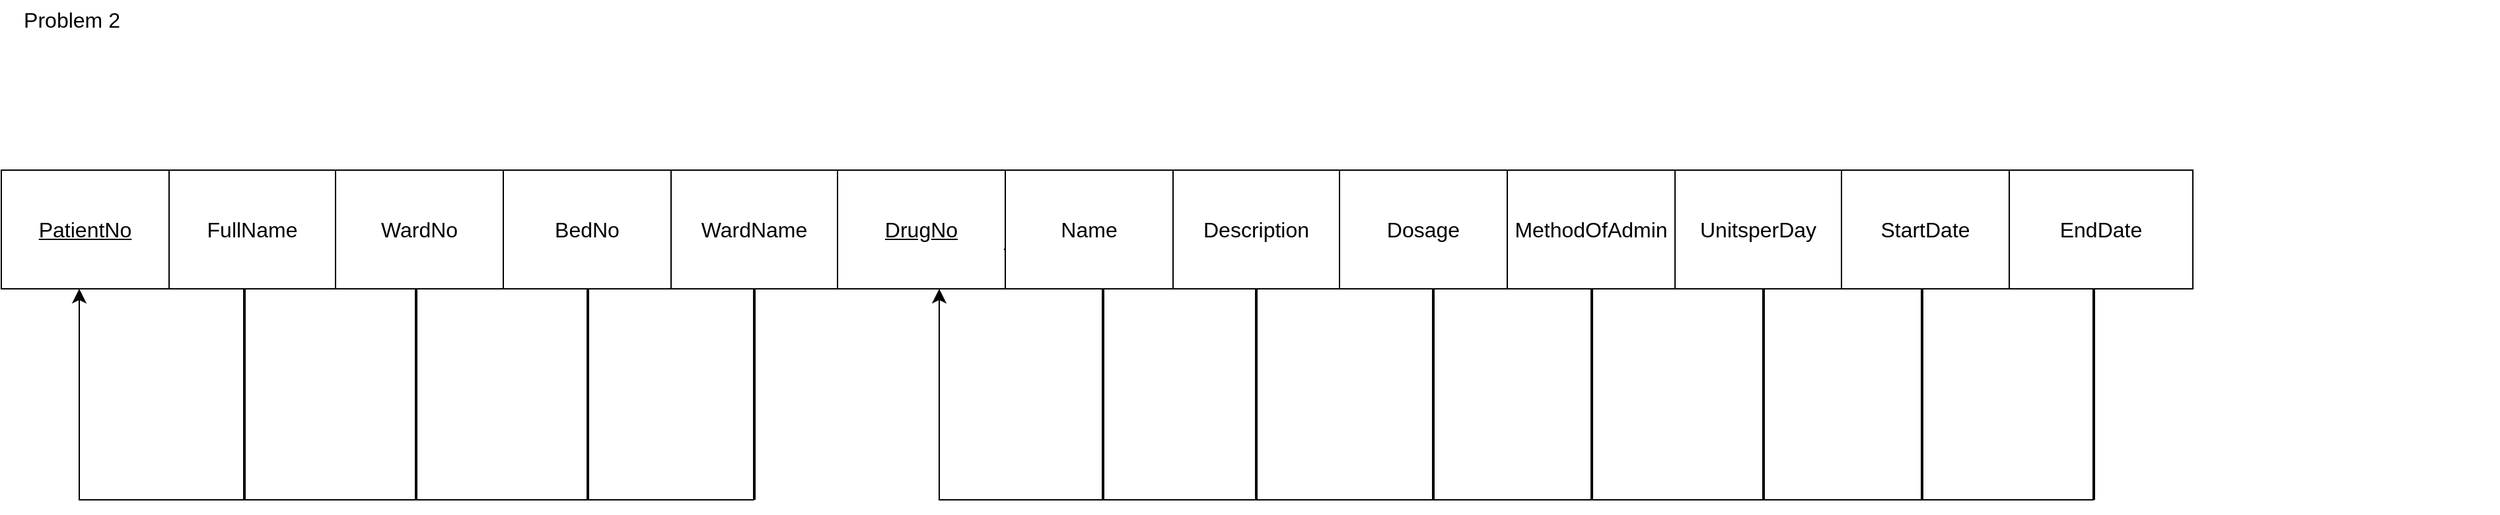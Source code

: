 <mxfile version="24.5.2" type="github">
  <diagram id="R2lEEEUBdFMjLlhIrx00" name="Page-1">
    <mxGraphModel dx="1797" dy="1092" grid="1" gridSize="10" guides="1" tooltips="1" connect="1" arrows="1" fold="1" page="1" pageScale="1" pageWidth="850" pageHeight="1100" math="0" shadow="0" extFonts="Permanent Marker^https://fonts.googleapis.com/css?family=Permanent+Marker">
      <root>
        <mxCell id="0" />
        <mxCell id="1" parent="0" />
        <mxCell id="DNINL0P4rUj6YcQH25lX-1" value="" style="shape=table;startSize=0;container=1;collapsible=0;childLayout=tableLayout;fontSize=16;" vertex="1" parent="1">
          <mxGeometry x="121" y="170" width="380" height="90" as="geometry" />
        </mxCell>
        <mxCell id="DNINL0P4rUj6YcQH25lX-2" value="" style="shape=tableRow;horizontal=0;startSize=0;swimlaneHead=0;swimlaneBody=0;strokeColor=inherit;top=0;left=0;bottom=0;right=0;collapsible=0;dropTarget=0;fillColor=none;points=[[0,0.5],[1,0.5]];portConstraint=eastwest;fontSize=16;" vertex="1" parent="DNINL0P4rUj6YcQH25lX-1">
          <mxGeometry width="380" height="90" as="geometry" />
        </mxCell>
        <mxCell id="DNINL0P4rUj6YcQH25lX-3" value="&lt;u&gt;PatientNo&lt;/u&gt;" style="shape=partialRectangle;html=1;whiteSpace=wrap;connectable=0;strokeColor=inherit;overflow=hidden;fillColor=none;top=0;left=0;bottom=0;right=0;pointerEvents=1;fontSize=16;" vertex="1" parent="DNINL0P4rUj6YcQH25lX-2">
          <mxGeometry width="127" height="90" as="geometry">
            <mxRectangle width="127" height="90" as="alternateBounds" />
          </mxGeometry>
        </mxCell>
        <mxCell id="DNINL0P4rUj6YcQH25lX-4" value="FullName" style="shape=partialRectangle;html=1;whiteSpace=wrap;connectable=0;strokeColor=inherit;overflow=hidden;fillColor=none;top=0;left=0;bottom=0;right=0;pointerEvents=1;fontSize=16;" vertex="1" parent="DNINL0P4rUj6YcQH25lX-2">
          <mxGeometry x="127" width="126" height="90" as="geometry">
            <mxRectangle width="126" height="90" as="alternateBounds" />
          </mxGeometry>
        </mxCell>
        <mxCell id="DNINL0P4rUj6YcQH25lX-5" value="WardNo" style="shape=partialRectangle;html=1;whiteSpace=wrap;connectable=0;strokeColor=inherit;overflow=hidden;fillColor=none;top=0;left=0;bottom=0;right=0;pointerEvents=1;fontSize=16;" vertex="1" parent="DNINL0P4rUj6YcQH25lX-2">
          <mxGeometry x="253" width="127" height="90" as="geometry">
            <mxRectangle width="127" height="90" as="alternateBounds" />
          </mxGeometry>
        </mxCell>
        <mxCell id="DNINL0P4rUj6YcQH25lX-14" value="Problem 2" style="text;html=1;align=center;verticalAlign=middle;resizable=0;points=[];autosize=1;strokeColor=none;fillColor=none;fontSize=16;" vertex="1" parent="1">
          <mxGeometry x="124" y="41" width="100" height="30" as="geometry" />
        </mxCell>
        <mxCell id="DNINL0P4rUj6YcQH25lX-19" value="" style="shape=table;startSize=0;container=1;collapsible=0;childLayout=tableLayout;fontSize=16;" vertex="1" parent="1">
          <mxGeometry x="501" y="170" width="380" height="90" as="geometry" />
        </mxCell>
        <mxCell id="DNINL0P4rUj6YcQH25lX-20" value="" style="shape=tableRow;horizontal=0;startSize=0;swimlaneHead=0;swimlaneBody=0;strokeColor=inherit;top=0;left=0;bottom=0;right=0;collapsible=0;dropTarget=0;fillColor=none;points=[[0,0.5],[1,0.5]];portConstraint=eastwest;fontSize=16;" vertex="1" parent="DNINL0P4rUj6YcQH25lX-19">
          <mxGeometry width="380" height="90" as="geometry" />
        </mxCell>
        <mxCell id="DNINL0P4rUj6YcQH25lX-21" value="BedNo&lt;span style=&quot;white-space: pre;&quot;&gt;&lt;/span&gt;" style="shape=partialRectangle;html=1;whiteSpace=wrap;connectable=0;strokeColor=inherit;overflow=hidden;fillColor=none;top=0;left=0;bottom=0;right=0;pointerEvents=1;fontSize=16;" vertex="1" parent="DNINL0P4rUj6YcQH25lX-20">
          <mxGeometry width="127" height="90" as="geometry">
            <mxRectangle width="127" height="90" as="alternateBounds" />
          </mxGeometry>
        </mxCell>
        <mxCell id="DNINL0P4rUj6YcQH25lX-22" value="WardName" style="shape=partialRectangle;html=1;whiteSpace=wrap;connectable=0;strokeColor=inherit;overflow=hidden;fillColor=none;top=0;left=0;bottom=0;right=0;pointerEvents=1;fontSize=16;" vertex="1" parent="DNINL0P4rUj6YcQH25lX-20">
          <mxGeometry x="127" width="126" height="90" as="geometry">
            <mxRectangle width="126" height="90" as="alternateBounds" />
          </mxGeometry>
        </mxCell>
        <mxCell id="DNINL0P4rUj6YcQH25lX-23" value="&lt;u&gt;DrugNo&lt;/u&gt;" style="shape=partialRectangle;html=1;whiteSpace=wrap;connectable=0;strokeColor=inherit;overflow=hidden;fillColor=none;top=0;left=0;bottom=0;right=0;pointerEvents=1;fontSize=16;" vertex="1" parent="DNINL0P4rUj6YcQH25lX-20">
          <mxGeometry x="253" width="127" height="90" as="geometry">
            <mxRectangle width="127" height="90" as="alternateBounds" />
          </mxGeometry>
        </mxCell>
        <mxCell id="DNINL0P4rUj6YcQH25lX-27" value="" style="shape=table;startSize=0;container=1;collapsible=0;childLayout=tableLayout;fontSize=16;" vertex="1" parent="1">
          <mxGeometry x="881" y="170" width="380" height="90" as="geometry" />
        </mxCell>
        <mxCell id="DNINL0P4rUj6YcQH25lX-28" value="" style="shape=tableRow;horizontal=0;startSize=0;swimlaneHead=0;swimlaneBody=0;strokeColor=inherit;top=0;left=0;bottom=0;right=0;collapsible=0;dropTarget=0;fillColor=none;points=[[0,0.5],[1,0.5]];portConstraint=eastwest;fontSize=16;" vertex="1" parent="DNINL0P4rUj6YcQH25lX-27">
          <mxGeometry width="380" height="90" as="geometry" />
        </mxCell>
        <mxCell id="DNINL0P4rUj6YcQH25lX-29" value="Name" style="shape=partialRectangle;html=1;whiteSpace=wrap;connectable=0;strokeColor=inherit;overflow=hidden;fillColor=none;top=0;left=0;bottom=0;right=0;pointerEvents=1;fontSize=16;" vertex="1" parent="DNINL0P4rUj6YcQH25lX-28">
          <mxGeometry width="127" height="90" as="geometry">
            <mxRectangle width="127" height="90" as="alternateBounds" />
          </mxGeometry>
        </mxCell>
        <mxCell id="DNINL0P4rUj6YcQH25lX-30" value="Description" style="shape=partialRectangle;html=1;whiteSpace=wrap;connectable=0;strokeColor=inherit;overflow=hidden;fillColor=none;top=0;left=0;bottom=0;right=0;pointerEvents=1;fontSize=16;" vertex="1" parent="DNINL0P4rUj6YcQH25lX-28">
          <mxGeometry x="127" width="126" height="90" as="geometry">
            <mxRectangle width="126" height="90" as="alternateBounds" />
          </mxGeometry>
        </mxCell>
        <mxCell id="DNINL0P4rUj6YcQH25lX-31" value="Dosage" style="shape=partialRectangle;html=1;whiteSpace=wrap;connectable=0;strokeColor=inherit;overflow=hidden;fillColor=none;top=0;left=0;bottom=0;right=0;pointerEvents=1;fontSize=16;" vertex="1" parent="DNINL0P4rUj6YcQH25lX-28">
          <mxGeometry x="253" width="127" height="90" as="geometry">
            <mxRectangle width="127" height="90" as="alternateBounds" />
          </mxGeometry>
        </mxCell>
        <mxCell id="DNINL0P4rUj6YcQH25lX-32" value="" style="shape=tableRow;horizontal=0;startSize=0;swimlaneHead=0;swimlaneBody=0;strokeColor=inherit;top=0;left=0;bottom=0;right=0;collapsible=0;dropTarget=0;fillColor=none;points=[[0,0.5],[1,0.5]];portConstraint=eastwest;fontSize=16;" vertex="1" parent="1">
          <mxGeometry x="1260" y="170" width="380" height="90" as="geometry" />
        </mxCell>
        <mxCell id="DNINL0P4rUj6YcQH25lX-56" value="" style="edgeStyle=none;curved=1;rounded=0;orthogonalLoop=1;jettySize=auto;html=1;fontSize=12;startSize=8;endSize=8;" edge="1" parent="1" source="DNINL0P4rUj6YcQH25lX-36" target="DNINL0P4rUj6YcQH25lX-55">
          <mxGeometry relative="1" as="geometry" />
        </mxCell>
        <mxCell id="DNINL0P4rUj6YcQH25lX-36" value="" style="shape=table;startSize=0;container=1;collapsible=0;childLayout=tableLayout;fontSize=16;" vertex="1" parent="1">
          <mxGeometry x="1261" y="170" width="380" height="90" as="geometry" />
        </mxCell>
        <mxCell id="DNINL0P4rUj6YcQH25lX-37" value="" style="shape=tableRow;horizontal=0;startSize=0;swimlaneHead=0;swimlaneBody=0;strokeColor=inherit;top=0;left=0;bottom=0;right=0;collapsible=0;dropTarget=0;fillColor=none;points=[[0,0.5],[1,0.5]];portConstraint=eastwest;fontSize=16;" vertex="1" parent="DNINL0P4rUj6YcQH25lX-36">
          <mxGeometry width="380" height="90" as="geometry" />
        </mxCell>
        <mxCell id="DNINL0P4rUj6YcQH25lX-38" value="MethodOfAdmin&lt;span style=&quot;white-space: pre;&quot;&gt;&lt;/span&gt;" style="shape=partialRectangle;html=1;whiteSpace=wrap;connectable=0;strokeColor=inherit;overflow=hidden;fillColor=none;top=0;left=0;bottom=0;right=0;pointerEvents=1;fontSize=16;" vertex="1" parent="DNINL0P4rUj6YcQH25lX-37">
          <mxGeometry width="127" height="90" as="geometry">
            <mxRectangle width="127" height="90" as="alternateBounds" />
          </mxGeometry>
        </mxCell>
        <mxCell id="DNINL0P4rUj6YcQH25lX-39" value="UnitsperDay" style="shape=partialRectangle;html=1;whiteSpace=wrap;connectable=0;strokeColor=inherit;overflow=hidden;fillColor=none;top=0;left=0;bottom=0;right=0;pointerEvents=1;fontSize=16;" vertex="1" parent="DNINL0P4rUj6YcQH25lX-37">
          <mxGeometry x="127" width="126" height="90" as="geometry">
            <mxRectangle width="126" height="90" as="alternateBounds" />
          </mxGeometry>
        </mxCell>
        <mxCell id="DNINL0P4rUj6YcQH25lX-40" value="StartDate" style="shape=partialRectangle;html=1;whiteSpace=wrap;connectable=0;strokeColor=inherit;overflow=hidden;fillColor=none;top=0;left=0;bottom=0;right=0;pointerEvents=1;fontSize=16;" vertex="1" parent="DNINL0P4rUj6YcQH25lX-37">
          <mxGeometry x="253" width="127" height="90" as="geometry">
            <mxRectangle width="127" height="90" as="alternateBounds" />
          </mxGeometry>
        </mxCell>
        <mxCell id="DNINL0P4rUj6YcQH25lX-46" value="" style="shape=tableRow;horizontal=0;startSize=0;swimlaneHead=0;swimlaneBody=0;strokeColor=inherit;top=0;left=0;bottom=0;right=0;collapsible=0;dropTarget=0;fillColor=none;points=[[0,0.5],[1,0.5]];portConstraint=eastwest;fontSize=16;" vertex="1" parent="1">
          <mxGeometry x="1480" y="180" width="531" height="90" as="geometry" />
        </mxCell>
        <mxCell id="DNINL0P4rUj6YcQH25lX-55" value="EndDate" style="whiteSpace=wrap;html=1;fontSize=16;startSize=0;" vertex="1" parent="DNINL0P4rUj6YcQH25lX-46">
          <mxGeometry x="161" y="-10" width="139" height="90" as="geometry" />
        </mxCell>
        <mxCell id="DNINL0P4rUj6YcQH25lX-59" value="" style="endArrow=none;html=1;rounded=0;fontSize=12;startSize=8;endSize=8;curved=1;" edge="1" parent="1" target="DNINL0P4rUj6YcQH25lX-20">
          <mxGeometry width="50" height="50" relative="1" as="geometry">
            <mxPoint x="880" y="230" as="sourcePoint" />
            <mxPoint x="930" y="180" as="targetPoint" />
          </mxGeometry>
        </mxCell>
        <mxCell id="DNINL0P4rUj6YcQH25lX-62" value="" style="line;strokeWidth=2;direction=south;html=1;" vertex="1" parent="1">
          <mxGeometry x="300" y="260" width="10" height="160" as="geometry" />
        </mxCell>
        <mxCell id="DNINL0P4rUj6YcQH25lX-63" value="" style="line;strokeWidth=2;direction=south;html=1;" vertex="1" parent="1">
          <mxGeometry x="430" y="260" width="10" height="160" as="geometry" />
        </mxCell>
        <mxCell id="DNINL0P4rUj6YcQH25lX-64" value="" style="line;strokeWidth=2;direction=south;html=1;" vertex="1" parent="1">
          <mxGeometry x="950" y="260" width="10" height="160" as="geometry" />
        </mxCell>
        <mxCell id="DNINL0P4rUj6YcQH25lX-66" value="" style="line;strokeWidth=2;direction=south;html=1;" vertex="1" parent="1">
          <mxGeometry x="686" y="260" width="10" height="160" as="geometry" />
        </mxCell>
        <mxCell id="DNINL0P4rUj6YcQH25lX-71" value="" style="line;strokeWidth=2;direction=south;html=1;" vertex="1" parent="1">
          <mxGeometry x="1700" y="260" width="10" height="160" as="geometry" />
        </mxCell>
        <mxCell id="DNINL0P4rUj6YcQH25lX-72" value="" style="line;strokeWidth=2;direction=south;html=1;" vertex="1" parent="1">
          <mxGeometry x="1570" y="260" width="10" height="160" as="geometry" />
        </mxCell>
        <mxCell id="DNINL0P4rUj6YcQH25lX-73" value="" style="line;strokeWidth=2;direction=south;html=1;" vertex="1" parent="1">
          <mxGeometry x="1450" y="260" width="10" height="160" as="geometry" />
        </mxCell>
        <mxCell id="DNINL0P4rUj6YcQH25lX-74" value="" style="line;strokeWidth=2;direction=south;html=1;" vertex="1" parent="1">
          <mxGeometry x="1320" y="260" width="10" height="160" as="geometry" />
        </mxCell>
        <mxCell id="DNINL0P4rUj6YcQH25lX-75" value="" style="line;strokeWidth=2;direction=south;html=1;" vertex="1" parent="1">
          <mxGeometry x="1200" y="260" width="10" height="160" as="geometry" />
        </mxCell>
        <mxCell id="DNINL0P4rUj6YcQH25lX-76" value="" style="line;strokeWidth=2;direction=south;html=1;" vertex="1" parent="1">
          <mxGeometry x="1066" y="260" width="10" height="160" as="geometry" />
        </mxCell>
        <mxCell id="DNINL0P4rUj6YcQH25lX-78" value="" style="edgeStyle=segmentEdgeStyle;endArrow=classic;html=1;curved=0;rounded=0;endSize=8;startSize=8;fontSize=12;exitX=1;exitY=0.5;exitDx=0;exitDy=0;exitPerimeter=0;" edge="1" parent="1" source="DNINL0P4rUj6YcQH25lX-66">
          <mxGeometry width="50" height="50" relative="1" as="geometry">
            <mxPoint x="950" y="230" as="sourcePoint" />
            <mxPoint x="180" y="260" as="targetPoint" />
          </mxGeometry>
        </mxCell>
        <mxCell id="DNINL0P4rUj6YcQH25lX-79" value="" style="line;strokeWidth=2;direction=south;html=1;" vertex="1" parent="1">
          <mxGeometry x="560" y="260" width="10" height="160" as="geometry" />
        </mxCell>
        <mxCell id="DNINL0P4rUj6YcQH25lX-80" value="" style="edgeStyle=segmentEdgeStyle;endArrow=classic;html=1;curved=0;rounded=0;endSize=8;startSize=8;fontSize=12;exitX=1;exitY=0.5;exitDx=0;exitDy=0;exitPerimeter=0;fontStyle=1" edge="1" parent="1" source="DNINL0P4rUj6YcQH25lX-71">
          <mxGeometry width="50" height="50" relative="1" as="geometry">
            <mxPoint x="1701" y="420" as="sourcePoint" />
            <mxPoint x="831" y="260" as="targetPoint" />
          </mxGeometry>
        </mxCell>
      </root>
    </mxGraphModel>
  </diagram>
</mxfile>
